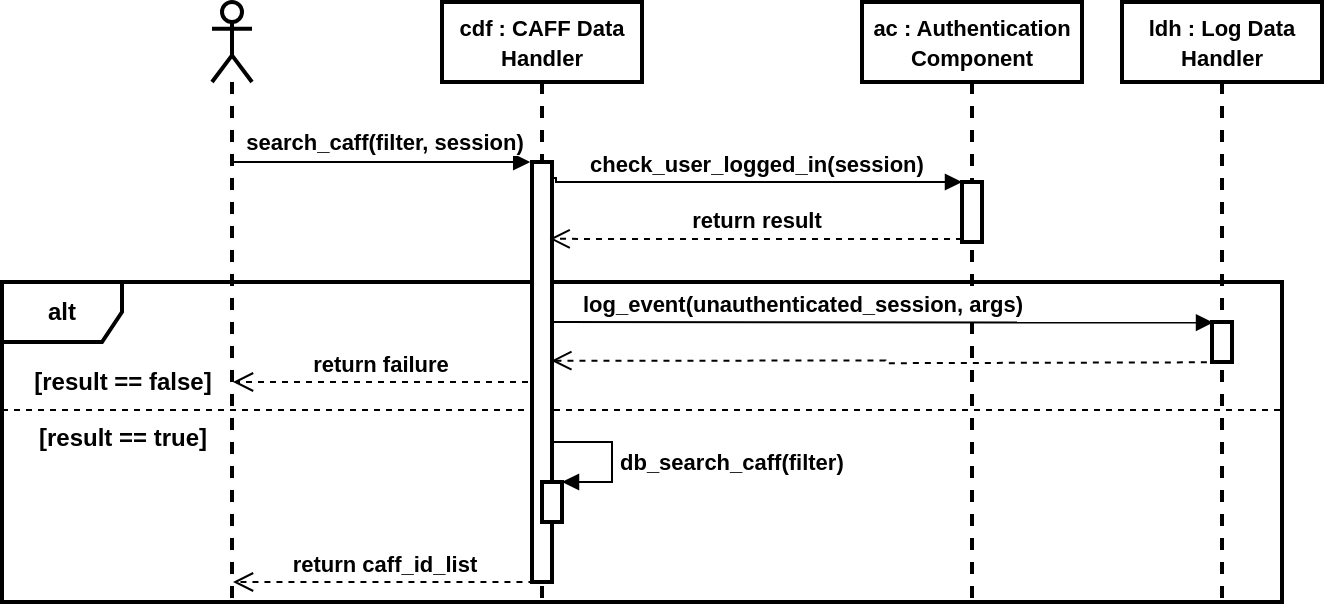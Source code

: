 <mxfile version="15.5.2" type="device"><diagram id="mcXs02fD2LmtzvKjCOGU" name="Page-1"><mxGraphModel dx="716" dy="377" grid="1" gridSize="10" guides="1" tooltips="1" connect="1" arrows="1" fold="1" page="1" pageScale="1" pageWidth="827" pageHeight="1169" math="0" shadow="0"><root><mxCell id="0"/><mxCell id="1" parent="0"/><mxCell id="CLDmdXJ_6_Zmz8LwmFUt-14" value="" style="line;strokeWidth=1;fillColor=none;align=left;verticalAlign=middle;spacingTop=-1;spacingLeft=3;spacingRight=3;rotatable=0;labelPosition=right;points=[];portConstraint=eastwest;dashed=1;" parent="1" vertex="1"><mxGeometry x="40" y="240" width="640" height="8" as="geometry"/></mxCell><mxCell id="CLDmdXJ_6_Zmz8LwmFUt-13" value="&lt;b&gt;alt&lt;/b&gt;" style="shape=umlFrame;whiteSpace=wrap;html=1;strokeWidth=2;" parent="1" vertex="1"><mxGeometry x="40" y="180" width="640" height="160" as="geometry"/></mxCell><mxCell id="CLDmdXJ_6_Zmz8LwmFUt-6" style="edgeStyle=orthogonalEdgeStyle;rounded=0;orthogonalLoop=1;jettySize=auto;html=1;endArrow=block;endFill=1;entryX=-0.089;entryY=0;entryDx=0;entryDy=0;entryPerimeter=0;strokeWidth=1;" parent="1" source="CLDmdXJ_6_Zmz8LwmFUt-3" target="CLDmdXJ_6_Zmz8LwmFUt-8" edge="1"><mxGeometry relative="1" as="geometry"><Array as="points"><mxPoint x="200" y="120"/><mxPoint x="200" y="120"/></Array></mxGeometry></mxCell><mxCell id="CLDmdXJ_6_Zmz8LwmFUt-7" value="&lt;div&gt;&lt;b&gt;search_caff(filter, session)&lt;/b&gt;&lt;/div&gt;" style="edgeLabel;html=1;align=center;verticalAlign=middle;resizable=0;points=[];" parent="CLDmdXJ_6_Zmz8LwmFUt-6" vertex="1" connectable="0"><mxGeometry x="0.227" y="-1" relative="1" as="geometry"><mxPoint x="-16" y="-11" as="offset"/></mxGeometry></mxCell><mxCell id="CLDmdXJ_6_Zmz8LwmFUt-3" value="" style="shape=umlLifeline;participant=umlActor;perimeter=lifelinePerimeter;whiteSpace=wrap;html=1;container=1;collapsible=0;recursiveResize=0;verticalAlign=top;spacingTop=36;outlineConnect=0;strokeWidth=2;" parent="1" vertex="1"><mxGeometry x="145" y="40" width="20" height="300" as="geometry"/></mxCell><mxCell id="CLDmdXJ_6_Zmz8LwmFUt-4" value="&lt;font style=&quot;font-size: 11px&quot;&gt;&lt;b&gt;cdf : CAFF Data Handler&lt;br&gt;&lt;/b&gt;&lt;/font&gt;" style="shape=umlLifeline;perimeter=lifelinePerimeter;whiteSpace=wrap;html=1;container=1;collapsible=0;recursiveResize=0;outlineConnect=0;strokeWidth=2;" parent="1" vertex="1"><mxGeometry x="260" y="40" width="100" height="300" as="geometry"/></mxCell><mxCell id="CLDmdXJ_6_Zmz8LwmFUt-8" value="" style="html=1;points=[];perimeter=orthogonalPerimeter;strokeWidth=2;" parent="CLDmdXJ_6_Zmz8LwmFUt-4" vertex="1"><mxGeometry x="45" y="80" width="10" height="210" as="geometry"/></mxCell><mxCell id="CLDmdXJ_6_Zmz8LwmFUt-21" value="" style="html=1;points=[];perimeter=orthogonalPerimeter;strokeWidth=2;" parent="CLDmdXJ_6_Zmz8LwmFUt-4" vertex="1"><mxGeometry x="50" y="240" width="10" height="20" as="geometry"/></mxCell><mxCell id="CLDmdXJ_6_Zmz8LwmFUt-22" value="&lt;b&gt;db_search_caff(filter)&lt;/b&gt;" style="edgeStyle=orthogonalEdgeStyle;html=1;align=left;spacingLeft=2;endArrow=block;rounded=0;entryX=1;entryY=0;exitX=0.392;exitY=-0.009;exitDx=0;exitDy=0;exitPerimeter=0;strokeWidth=1;" parent="CLDmdXJ_6_Zmz8LwmFUt-4" source="CLDmdXJ_6_Zmz8LwmFUt-21" target="CLDmdXJ_6_Zmz8LwmFUt-21" edge="1"><mxGeometry x="0.265" relative="1" as="geometry"><mxPoint x="55" y="250" as="sourcePoint"/><Array as="points"><mxPoint x="55" y="240"/><mxPoint x="55" y="220"/><mxPoint x="85" y="220"/><mxPoint x="85" y="240"/></Array><mxPoint as="offset"/></mxGeometry></mxCell><mxCell id="CLDmdXJ_6_Zmz8LwmFUt-5" value="&lt;font style=&quot;font-size: 11px&quot;&gt;&lt;b&gt;ac : Authentication Component&lt;br&gt;&lt;/b&gt;&lt;/font&gt;" style="shape=umlLifeline;perimeter=lifelinePerimeter;whiteSpace=wrap;html=1;container=1;collapsible=0;recursiveResize=0;outlineConnect=0;strokeWidth=2;" parent="1" vertex="1"><mxGeometry x="470" y="40" width="110" height="300" as="geometry"/></mxCell><mxCell id="CLDmdXJ_6_Zmz8LwmFUt-10" value="" style="html=1;points=[];perimeter=orthogonalPerimeter;strokeWidth=2;" parent="CLDmdXJ_6_Zmz8LwmFUt-5" vertex="1"><mxGeometry x="50" y="90" width="10" height="30" as="geometry"/></mxCell><mxCell id="CLDmdXJ_6_Zmz8LwmFUt-11" value="&lt;b&gt;check_user_logged_in(session)&lt;/b&gt;" style="html=1;verticalAlign=bottom;endArrow=block;entryX=0;entryY=0;rounded=0;edgeStyle=orthogonalEdgeStyle;strokeWidth=1;exitX=1.01;exitY=0.038;exitDx=0;exitDy=0;exitPerimeter=0;" parent="1" source="CLDmdXJ_6_Zmz8LwmFUt-8" target="CLDmdXJ_6_Zmz8LwmFUt-10" edge="1"><mxGeometry relative="1" as="geometry"><mxPoint x="317" y="130" as="sourcePoint"/><Array as="points"><mxPoint x="317" y="130"/></Array></mxGeometry></mxCell><mxCell id="CLDmdXJ_6_Zmz8LwmFUt-12" value="&lt;b&gt;return result&lt;br&gt;&lt;/b&gt;" style="html=1;verticalAlign=bottom;endArrow=open;dashed=1;endSize=8;exitX=0;exitY=0.95;rounded=0;edgeStyle=orthogonalEdgeStyle;entryX=0.881;entryY=0.183;entryDx=0;entryDy=0;entryPerimeter=0;strokeWidth=1;" parent="1" source="CLDmdXJ_6_Zmz8LwmFUt-10" target="CLDmdXJ_6_Zmz8LwmFUt-8" edge="1"><mxGeometry relative="1" as="geometry"><mxPoint x="320" y="159" as="targetPoint"/><Array as="points"/></mxGeometry></mxCell><mxCell id="CLDmdXJ_6_Zmz8LwmFUt-15" value="&lt;b&gt;[result == false]&lt;br&gt;&lt;/b&gt;" style="text;html=1;align=center;verticalAlign=middle;resizable=0;points=[];autosize=1;strokeColor=none;fillColor=none;" parent="1" vertex="1"><mxGeometry x="50" y="220" width="100" height="20" as="geometry"/></mxCell><mxCell id="CLDmdXJ_6_Zmz8LwmFUt-17" value="&lt;b&gt;return failure&lt;br&gt;&lt;/b&gt;" style="html=1;verticalAlign=bottom;endArrow=open;dashed=1;endSize=8;rounded=0;edgeStyle=orthogonalEdgeStyle;strokeWidth=1;" parent="1" target="CLDmdXJ_6_Zmz8LwmFUt-3" edge="1"><mxGeometry relative="1" as="geometry"><mxPoint x="303" y="230" as="sourcePoint"/><mxPoint x="170" y="220" as="targetPoint"/><Array as="points"><mxPoint x="303" y="230"/></Array></mxGeometry></mxCell><mxCell id="CLDmdXJ_6_Zmz8LwmFUt-18" value="&lt;b&gt;[result == true]&lt;br&gt;&lt;/b&gt;" style="text;html=1;align=center;verticalAlign=middle;resizable=0;points=[];autosize=1;strokeColor=none;fillColor=none;" parent="1" vertex="1"><mxGeometry x="50" y="248" width="100" height="20" as="geometry"/></mxCell><mxCell id="CLDmdXJ_6_Zmz8LwmFUt-32" value="&lt;font style=&quot;font-size: 11px&quot;&gt;&lt;b&gt;ldh : Log Data Handler&lt;br&gt;&lt;/b&gt;&lt;/font&gt;" style="shape=umlLifeline;perimeter=lifelinePerimeter;whiteSpace=wrap;html=1;container=1;collapsible=0;recursiveResize=0;outlineConnect=0;strokeWidth=2;" parent="1" vertex="1"><mxGeometry x="600" y="40" width="100" height="300" as="geometry"/></mxCell><mxCell id="iBDHRlL-uw5EoJBVAAfx-2" value="" style="html=1;points=[];perimeter=orthogonalPerimeter;fontSize=11;strokeWidth=2;" parent="CLDmdXJ_6_Zmz8LwmFUt-32" vertex="1"><mxGeometry x="45" y="160" width="10" height="20" as="geometry"/></mxCell><mxCell id="CLDmdXJ_6_Zmz8LwmFUt-36" value="&lt;b&gt;return caff_id_list&lt;br&gt;&lt;/b&gt;" style="html=1;verticalAlign=bottom;endArrow=open;dashed=1;endSize=8;rounded=0;edgeStyle=orthogonalEdgeStyle;strokeWidth=1;exitX=0.123;exitY=1;exitDx=0;exitDy=0;exitPerimeter=0;" parent="1" target="CLDmdXJ_6_Zmz8LwmFUt-3" edge="1" source="CLDmdXJ_6_Zmz8LwmFUt-8"><mxGeometry relative="1" as="geometry"><mxPoint x="304" y="380" as="sourcePoint"/><mxPoint x="220" y="470" as="targetPoint"/><Array as="points"><mxPoint x="304" y="330"/><mxPoint x="304" y="330"/></Array></mxGeometry></mxCell><mxCell id="iBDHRlL-uw5EoJBVAAfx-1" value="&lt;b&gt;log_event(unauthenticated_session, args)&lt;/b&gt;" style="html=1;verticalAlign=bottom;endArrow=block;rounded=0;fontSize=11;strokeWidth=1;entryX=0.051;entryY=0.014;entryDx=0;entryDy=0;entryPerimeter=0;edgeStyle=orthogonalEdgeStyle;" parent="1" target="iBDHRlL-uw5EoJBVAAfx-2" edge="1"><mxGeometry x="-0.247" width="80" relative="1" as="geometry"><mxPoint x="316" y="200" as="sourcePoint"/><mxPoint x="400" y="210" as="targetPoint"/><Array as="points"><mxPoint x="316" y="200"/></Array><mxPoint as="offset"/></mxGeometry></mxCell><mxCell id="iBDHRlL-uw5EoJBVAAfx-3" value="" style="html=1;verticalAlign=bottom;endArrow=open;dashed=1;endSize=8;rounded=0;edgeStyle=orthogonalEdgeStyle;exitX=-0.057;exitY=0.871;exitDx=0;exitDy=0;exitPerimeter=0;strokeWidth=1;entryX=0.967;entryY=0.473;entryDx=0;entryDy=0;entryPerimeter=0;" parent="1" target="CLDmdXJ_6_Zmz8LwmFUt-8" edge="1"><mxGeometry relative="1" as="geometry"><mxPoint x="648.43" y="220.13" as="sourcePoint"/><mxPoint x="320" y="220" as="targetPoint"/><Array as="points"/></mxGeometry></mxCell></root></mxGraphModel></diagram></mxfile>